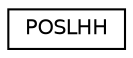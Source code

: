 digraph "Graphical Class Hierarchy"
{
  edge [fontname="Helvetica",fontsize="10",labelfontname="Helvetica",labelfontsize="10"];
  node [fontname="Helvetica",fontsize="10",shape=record];
  rankdir="LR";
  Node1 [label="POSLHH",height=0.2,width=0.4,color="black", fillcolor="white", style="filled",URL="$struct_p_o_s_l_h_h.html"];
}
